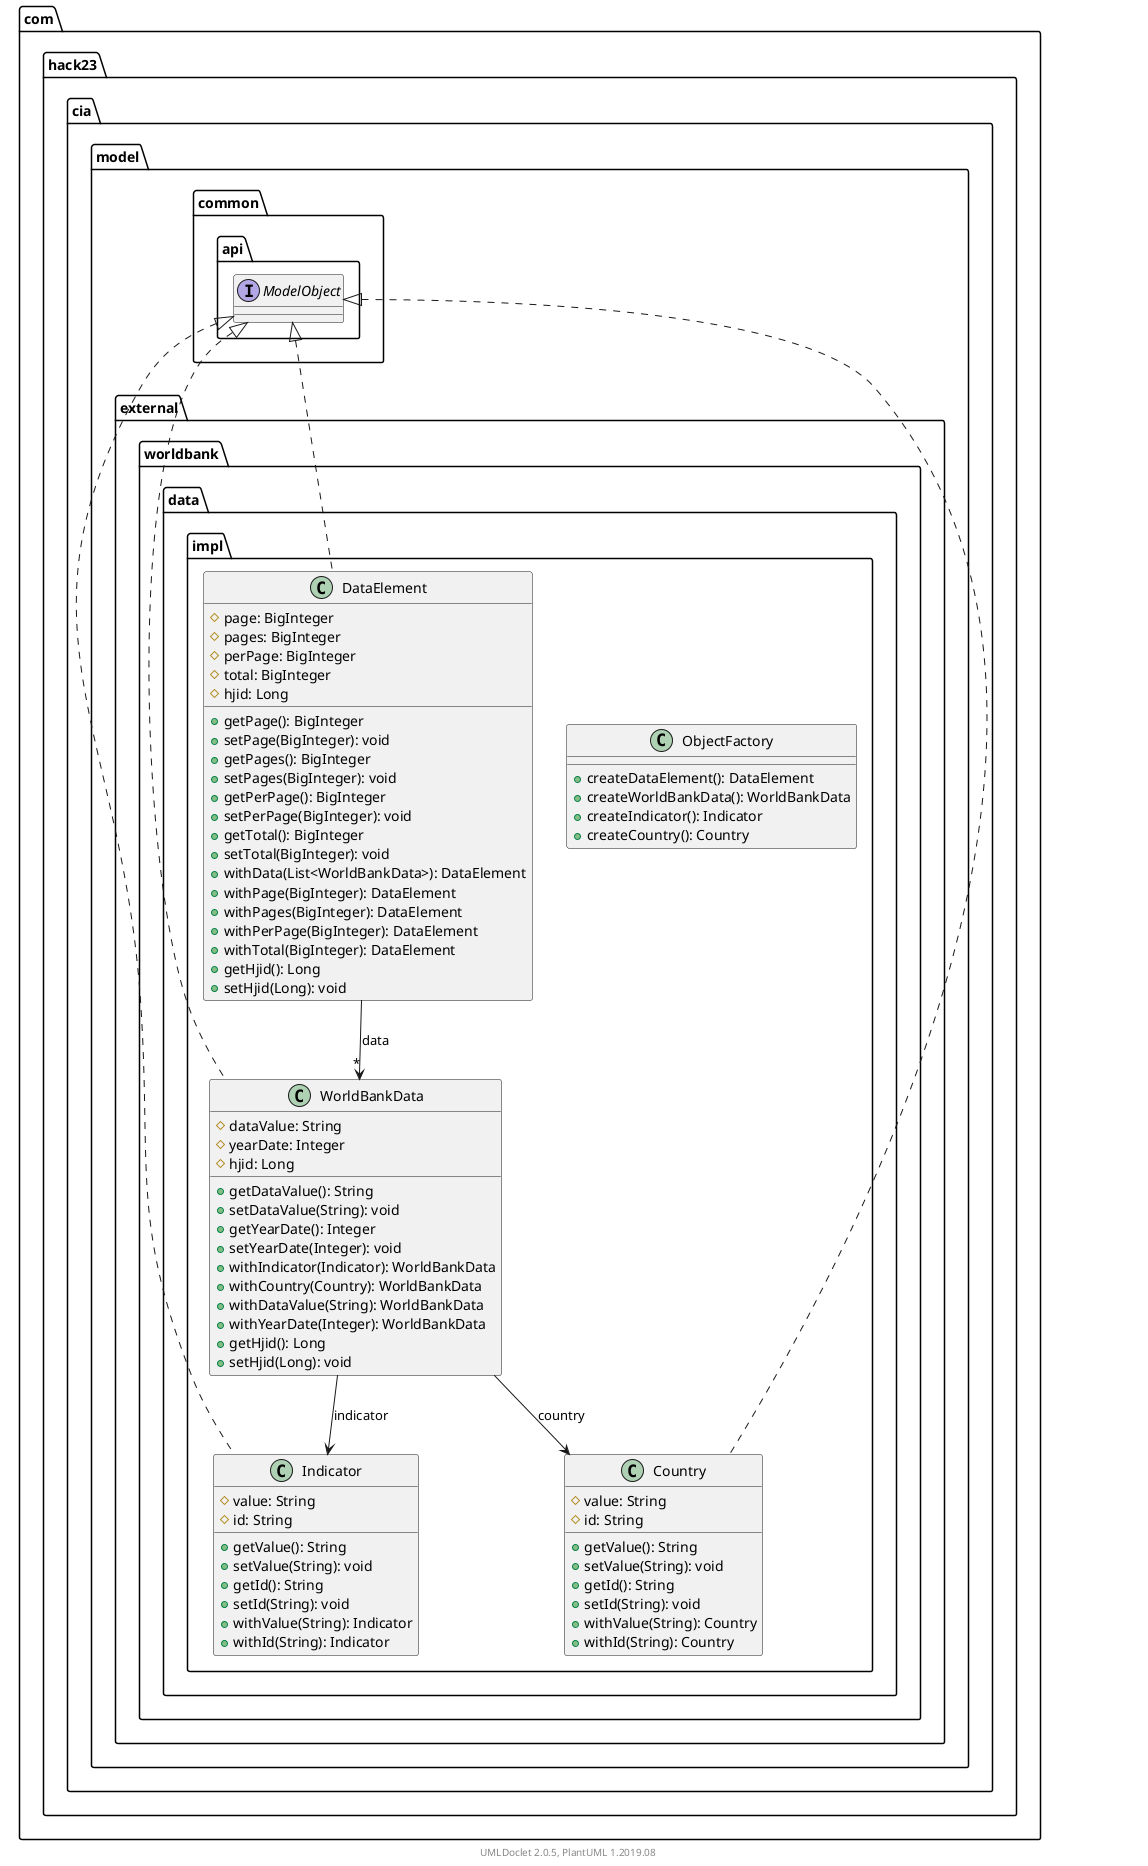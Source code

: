 @startuml
    namespace com.hack23.cia.model.external.worldbank.data.impl {

        class WorldBankData [[WorldBankData.html]] {
            #dataValue: String
            #yearDate: Integer
            #hjid: Long
            +getDataValue(): String
            +setDataValue(String): void
            +getYearDate(): Integer
            +setYearDate(Integer): void
            +withIndicator(Indicator): WorldBankData
            +withCountry(Country): WorldBankData
            +withDataValue(String): WorldBankData
            +withYearDate(Integer): WorldBankData
            +getHjid(): Long
            +setHjid(Long): void
        }

        class Indicator [[Indicator.html]] {
            #value: String
            #id: String
            +getValue(): String
            +setValue(String): void
            +getId(): String
            +setId(String): void
            +withValue(String): Indicator
            +withId(String): Indicator
        }

        class ObjectFactory [[ObjectFactory.html]] {
            +createDataElement(): DataElement
            +createWorldBankData(): WorldBankData
            +createIndicator(): Indicator
            +createCountry(): Country
        }

        class DataElement [[DataElement.html]] {
            #page: BigInteger
            #pages: BigInteger
            #perPage: BigInteger
            #total: BigInteger
            #hjid: Long
            +getPage(): BigInteger
            +setPage(BigInteger): void
            +getPages(): BigInteger
            +setPages(BigInteger): void
            +getPerPage(): BigInteger
            +setPerPage(BigInteger): void
            +getTotal(): BigInteger
            +setTotal(BigInteger): void
            +withData(List<WorldBankData>): DataElement
            +withPage(BigInteger): DataElement
            +withPages(BigInteger): DataElement
            +withPerPage(BigInteger): DataElement
            +withTotal(BigInteger): DataElement
            +getHjid(): Long
            +setHjid(Long): void
        }

        class Country [[Country.html]] {
            #value: String
            #id: String
            +getValue(): String
            +setValue(String): void
            +getId(): String
            +setId(String): void
            +withValue(String): Country
            +withId(String): Country
        }

        com.hack23.cia.model.common.api.ModelObject <|.. WorldBankData
        WorldBankData --> Indicator: indicator
        WorldBankData --> Country: country
        com.hack23.cia.model.common.api.ModelObject <|.. Indicator
        com.hack23.cia.model.common.api.ModelObject <|.. DataElement
        DataElement --> "*" WorldBankData: data
        com.hack23.cia.model.common.api.ModelObject <|.. Country
    }

    namespace com.hack23.cia.model.common.api {
        interface ModelObject
    }

    center footer UMLDoclet 2.0.5, PlantUML 1.2019.08
@enduml
